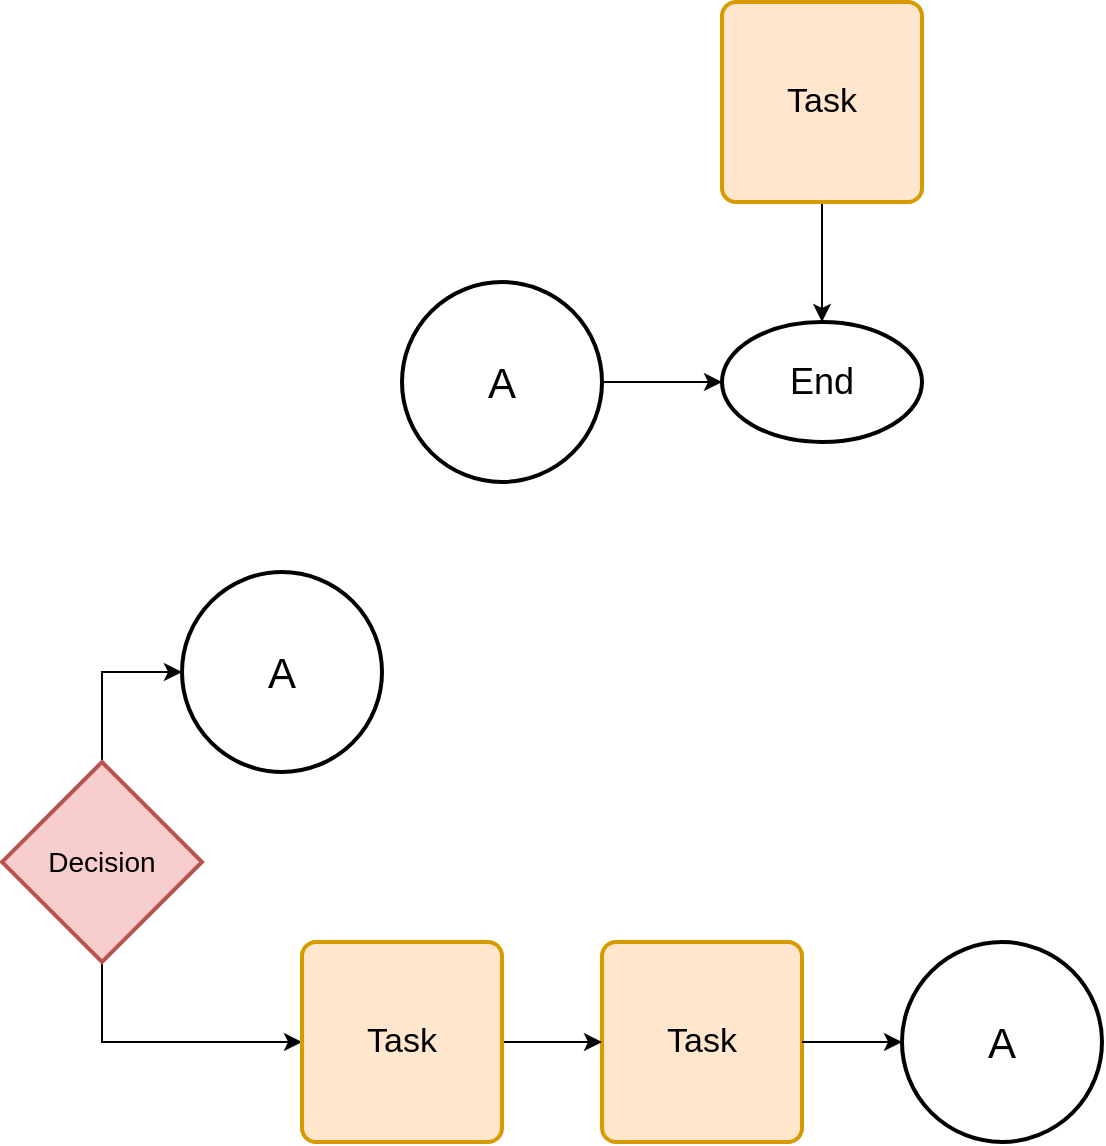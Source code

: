 <mxfile version="14.5.3" type="github">
  <diagram id="8dgg9QJMpTgX3ZqzePfM" name="Page-1">
    <mxGraphModel dx="2326" dy="1150" grid="1" gridSize="10" guides="1" tooltips="1" connect="1" arrows="1" fold="1" page="1" pageScale="1" pageWidth="827" pageHeight="1169" math="0" shadow="0">
      <root>
        <mxCell id="0" />
        <mxCell id="1" parent="0" />
        <mxCell id="fIv3RN2L2qxRrrq1oFCo-25" value="&lt;font style=&quot;font-size: 17px&quot;&gt;Task&lt;/font&gt;" style="rounded=1;whiteSpace=wrap;html=1;absoluteArcSize=1;arcSize=14;strokeWidth=2;fillColor=#ffe6cc;strokeColor=#d79b00;" vertex="1" parent="1">
          <mxGeometry x="-1280" y="670" width="100" height="100" as="geometry" />
        </mxCell>
        <mxCell id="fIv3RN2L2qxRrrq1oFCo-32" style="edgeStyle=orthogonalEdgeStyle;rounded=0;orthogonalLoop=1;jettySize=auto;html=1;" edge="1" parent="1" source="fIv3RN2L2qxRrrq1oFCo-26" target="fIv3RN2L2qxRrrq1oFCo-28">
          <mxGeometry relative="1" as="geometry" />
        </mxCell>
        <mxCell id="fIv3RN2L2qxRrrq1oFCo-26" value="&lt;font style=&quot;font-size: 21px&quot;&gt;A&lt;/font&gt;" style="strokeWidth=2;html=1;shape=mxgraph.flowchart.start_2;whiteSpace=wrap;" vertex="1" parent="1">
          <mxGeometry x="-1380" y="340" width="100" height="100" as="geometry" />
        </mxCell>
        <mxCell id="fIv3RN2L2qxRrrq1oFCo-28" value="&lt;font style=&quot;font-size: 18px&quot;&gt;End&lt;/font&gt;" style="strokeWidth=2;html=1;shape=mxgraph.flowchart.start_1;whiteSpace=wrap;" vertex="1" parent="1">
          <mxGeometry x="-1220" y="360" width="100" height="60" as="geometry" />
        </mxCell>
        <mxCell id="fIv3RN2L2qxRrrq1oFCo-31" style="edgeStyle=orthogonalEdgeStyle;rounded=0;orthogonalLoop=1;jettySize=auto;html=1;exitX=0.5;exitY=1;exitDx=0;exitDy=0;" edge="1" parent="1" source="fIv3RN2L2qxRrrq1oFCo-29" target="fIv3RN2L2qxRrrq1oFCo-28">
          <mxGeometry relative="1" as="geometry" />
        </mxCell>
        <mxCell id="fIv3RN2L2qxRrrq1oFCo-29" value="&lt;font style=&quot;font-size: 17px&quot;&gt;Task&lt;/font&gt;" style="rounded=1;whiteSpace=wrap;html=1;absoluteArcSize=1;arcSize=14;strokeWidth=2;fillColor=#ffe6cc;strokeColor=#d79b00;" vertex="1" parent="1">
          <mxGeometry x="-1220" y="200" width="100" height="100" as="geometry" />
        </mxCell>
        <mxCell id="fIv3RN2L2qxRrrq1oFCo-35" style="edgeStyle=orthogonalEdgeStyle;rounded=0;orthogonalLoop=1;jettySize=auto;html=1;exitX=1;exitY=0.5;exitDx=0;exitDy=0;entryX=0;entryY=0.5;entryDx=0;entryDy=0;entryPerimeter=0;" edge="1" parent="1" source="fIv3RN2L2qxRrrq1oFCo-25" target="fIv3RN2L2qxRrrq1oFCo-34">
          <mxGeometry relative="1" as="geometry">
            <mxPoint x="-920" y="650" as="sourcePoint" />
          </mxGeometry>
        </mxCell>
        <mxCell id="fIv3RN2L2qxRrrq1oFCo-34" value="&lt;font style=&quot;font-size: 21px&quot;&gt;A&lt;/font&gt;" style="strokeWidth=2;html=1;shape=mxgraph.flowchart.start_2;whiteSpace=wrap;" vertex="1" parent="1">
          <mxGeometry x="-1130" y="670" width="100" height="100" as="geometry" />
        </mxCell>
        <mxCell id="fIv3RN2L2qxRrrq1oFCo-38" style="edgeStyle=orthogonalEdgeStyle;rounded=0;orthogonalLoop=1;jettySize=auto;html=1;entryX=0;entryY=0.5;entryDx=0;entryDy=0;entryPerimeter=0;" edge="1" parent="1" source="fIv3RN2L2qxRrrq1oFCo-36" target="fIv3RN2L2qxRrrq1oFCo-37">
          <mxGeometry relative="1" as="geometry" />
        </mxCell>
        <mxCell id="fIv3RN2L2qxRrrq1oFCo-40" style="edgeStyle=orthogonalEdgeStyle;rounded=0;orthogonalLoop=1;jettySize=auto;html=1;exitX=0.5;exitY=1;exitDx=0;exitDy=0;exitPerimeter=0;entryX=0;entryY=0.5;entryDx=0;entryDy=0;" edge="1" parent="1" source="fIv3RN2L2qxRrrq1oFCo-36" target="fIv3RN2L2qxRrrq1oFCo-39">
          <mxGeometry relative="1" as="geometry" />
        </mxCell>
        <mxCell id="fIv3RN2L2qxRrrq1oFCo-36" value="&lt;font style=&quot;font-size: 14px&quot;&gt;Decision&lt;/font&gt;" style="strokeWidth=2;html=1;shape=mxgraph.flowchart.decision;whiteSpace=wrap;fillColor=#f8cecc;strokeColor=#b85450;" vertex="1" parent="1">
          <mxGeometry x="-1580" y="580" width="100" height="100" as="geometry" />
        </mxCell>
        <mxCell id="fIv3RN2L2qxRrrq1oFCo-37" value="&lt;font style=&quot;font-size: 21px&quot;&gt;A&lt;/font&gt;" style="strokeWidth=2;html=1;shape=mxgraph.flowchart.start_2;whiteSpace=wrap;" vertex="1" parent="1">
          <mxGeometry x="-1490" y="485" width="100" height="100" as="geometry" />
        </mxCell>
        <mxCell id="fIv3RN2L2qxRrrq1oFCo-41" style="edgeStyle=orthogonalEdgeStyle;rounded=0;orthogonalLoop=1;jettySize=auto;html=1;exitX=1;exitY=0.5;exitDx=0;exitDy=0;" edge="1" parent="1" source="fIv3RN2L2qxRrrq1oFCo-39" target="fIv3RN2L2qxRrrq1oFCo-25">
          <mxGeometry relative="1" as="geometry" />
        </mxCell>
        <mxCell id="fIv3RN2L2qxRrrq1oFCo-39" value="&lt;font style=&quot;font-size: 17px&quot;&gt;Task&lt;/font&gt;" style="rounded=1;whiteSpace=wrap;html=1;absoluteArcSize=1;arcSize=14;strokeWidth=2;fillColor=#ffe6cc;strokeColor=#d79b00;" vertex="1" parent="1">
          <mxGeometry x="-1430" y="670" width="100" height="100" as="geometry" />
        </mxCell>
      </root>
    </mxGraphModel>
  </diagram>
</mxfile>
